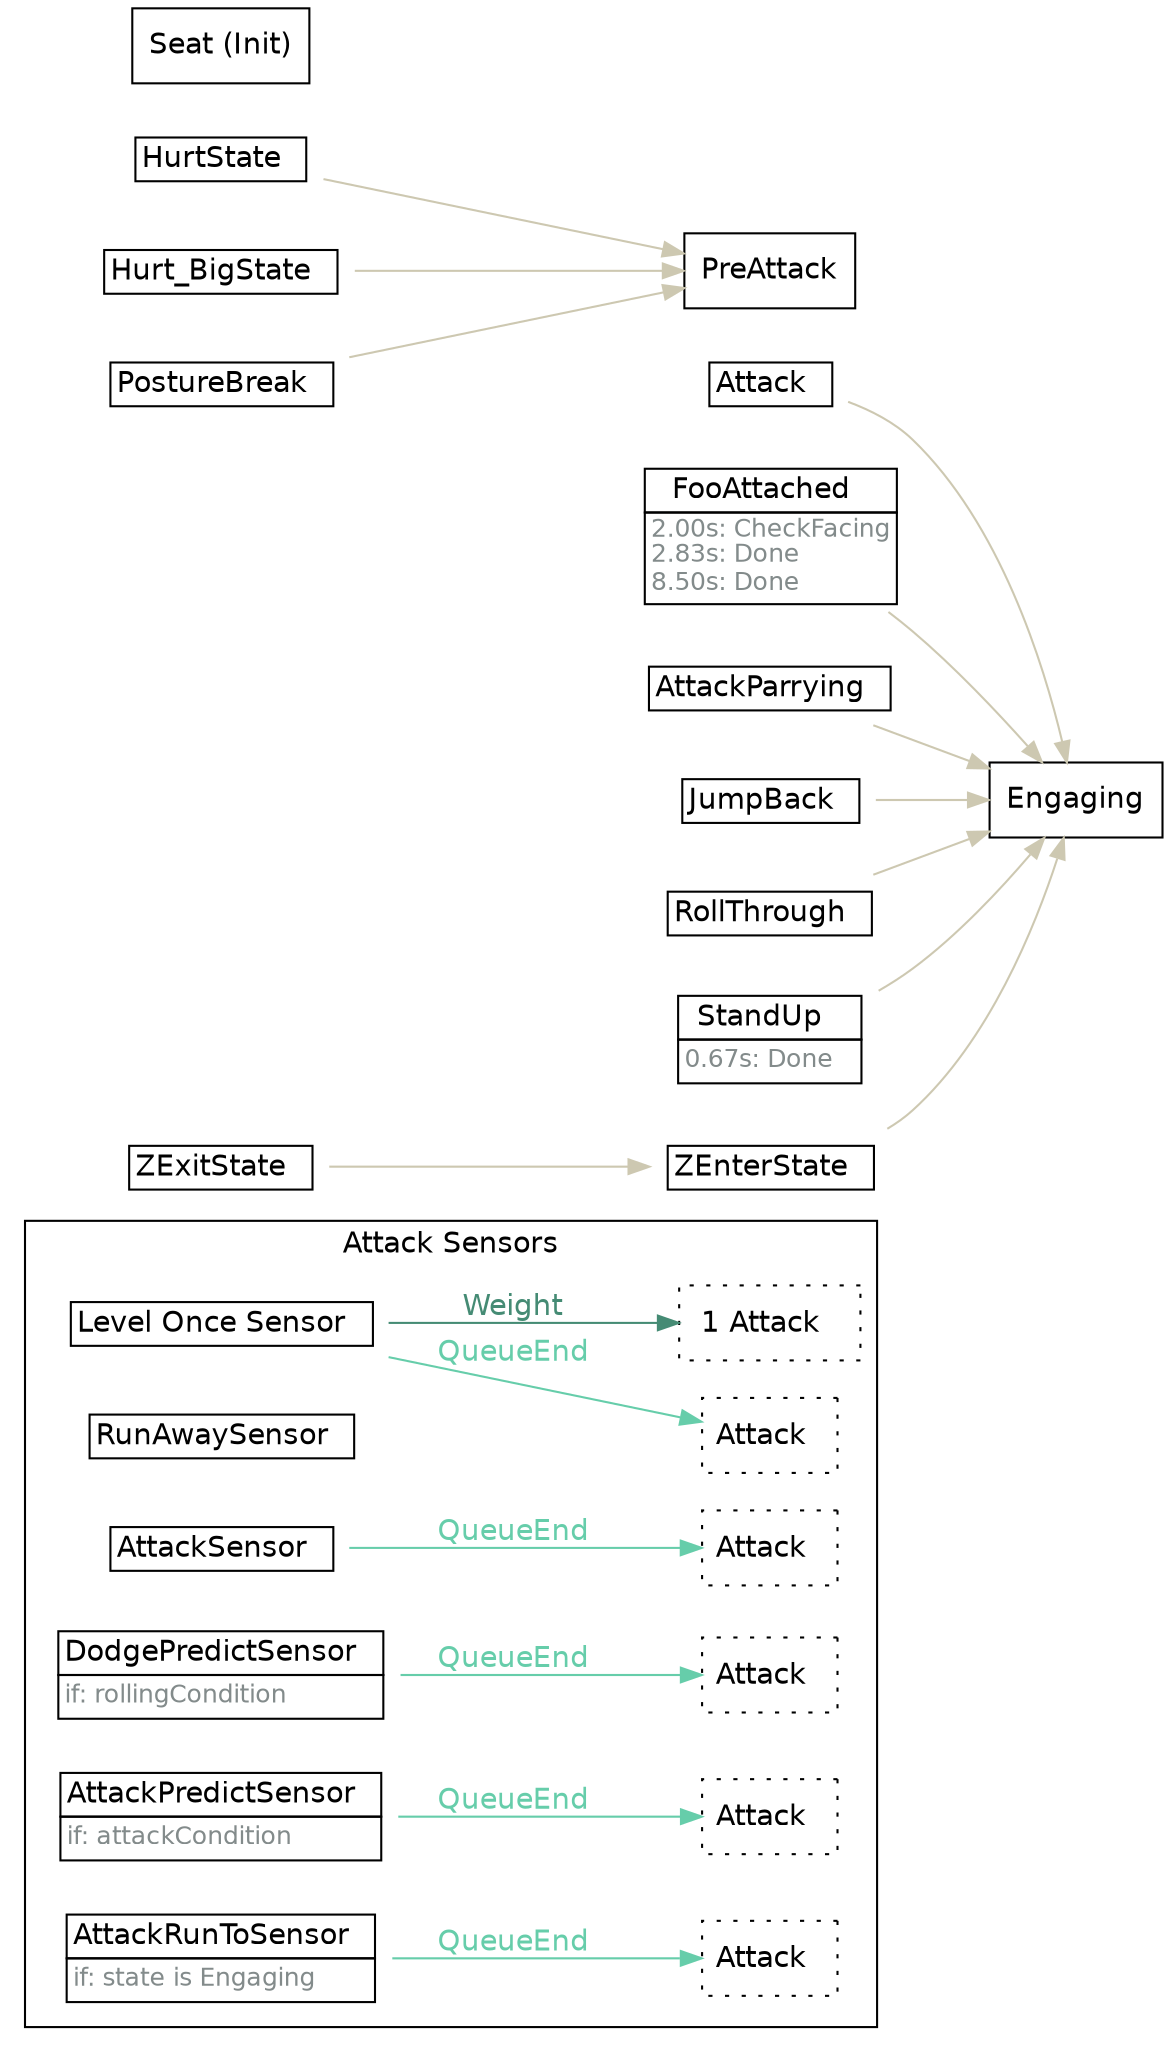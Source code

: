 strict digraph "Foo" {
	"rankdir"="LR";
	node ["shape"="box","fontname"="Helvetica"];
	edge ["fontname"="Helvetica"];
	subgraph "cluster_attacksensors" {
		"rank"="sink";
		"label"="Attack Sensors";
		"fontname"="Helvetica";
		"Level Once Sensor" ["shape"="plaintext","label"=<<TABLE border="0" cellspacing="0" cellborder="1" cellpadding="2"><TR><TD>Level Once Sensor  </TD></TR></TABLE>>]
		"Level Once Sensor_linked" ["shape"="box","style"="dotted","label"=<<TABLE border="0" cellspacing="0" cellborder="0" cellpadding="2"><TR><TD>Attack  </TD></TR></TABLE>>,"margin"="0.05"]
		"Level Once Sensor" -> "Level Once Sensor_linked"  ["label"="QueueEnd","color"="aquamarine3","fontcolor"="aquamarine3"]
		"Level Once Sensor_weight" ["shape"="box","style"="dotted","label"=<<TABLE border="0" cellspacing="0" cellborder="0" cellpadding="2"><TR><TD>1 Attack  </TD></TR></TABLE>>]
		"Level Once Sensor" -> "Level Once Sensor_weight"  ["label"="Weight","color"="aquamarine4","fontcolor"="aquamarine4"]
		"RunAwaySensor" ["shape"="plaintext","label"=<<TABLE border="0" cellspacing="0" cellborder="1" cellpadding="2"><TR><TD>RunAwaySensor  </TD></TR></TABLE>>]
		"AttackSensor" ["shape"="plaintext","label"=<<TABLE border="0" cellspacing="0" cellborder="1" cellpadding="2"><TR><TD>AttackSensor  </TD></TR></TABLE>>]
		"AttackSensor_linked" ["shape"="box","style"="dotted","label"=<<TABLE border="0" cellspacing="0" cellborder="0" cellpadding="2"><TR><TD>Attack  </TD></TR></TABLE>>,"margin"="0.05"]
		"AttackSensor" -> "AttackSensor_linked"  ["label"="QueueEnd","color"="aquamarine3","fontcolor"="aquamarine3"]
		"DodgePredictSensor" ["shape"="plaintext","label"=<<TABLE border="0" cellspacing="0" cellborder="1" cellpadding="2"><TR><TD>DodgePredictSensor  </TD></TR><TR><TD align="left" balign="left"><FONT point-size="12" color="azure4">if: rollingCondition</FONT>  </TD></TR></TABLE>>]
		"DodgePredictSensor_linked" ["shape"="box","style"="dotted","label"=<<TABLE border="0" cellspacing="0" cellborder="0" cellpadding="2"><TR><TD>Attack  </TD></TR></TABLE>>,"margin"="0.05"]
		"DodgePredictSensor" -> "DodgePredictSensor_linked"  ["label"="QueueEnd","color"="aquamarine3","fontcolor"="aquamarine3"]
		"AttackPredictSensor" ["shape"="plaintext","label"=<<TABLE border="0" cellspacing="0" cellborder="1" cellpadding="2"><TR><TD>AttackPredictSensor  </TD></TR><TR><TD align="left" balign="left"><FONT point-size="12" color="azure4">if: attackCondition</FONT>  </TD></TR></TABLE>>]
		"AttackPredictSensor_linked" ["shape"="box","style"="dotted","label"=<<TABLE border="0" cellspacing="0" cellborder="0" cellpadding="2"><TR><TD>Attack  </TD></TR></TABLE>>,"margin"="0.05"]
		"AttackPredictSensor" -> "AttackPredictSensor_linked"  ["label"="QueueEnd","color"="aquamarine3","fontcolor"="aquamarine3"]
		"AttackRunToSensor" ["shape"="plaintext","label"=<<TABLE border="0" cellspacing="0" cellborder="1" cellpadding="2"><TR><TD>AttackRunToSensor  </TD></TR><TR><TD align="left" balign="left"><FONT point-size="12" color="azure4">if: state is Engaging</FONT>  </TD></TR></TABLE>>]
		"AttackRunToSensor_linked" ["shape"="box","style"="dotted","label"=<<TABLE border="0" cellspacing="0" cellborder="0" cellpadding="2"><TR><TD>Attack  </TD></TR></TABLE>>,"margin"="0.05"]
		"AttackRunToSensor" -> "AttackRunToSensor_linked"  ["label"="QueueEnd","color"="aquamarine3","fontcolor"="aquamarine3"]
	}
	
	"Attack" -> "Engaging"  ["color"="cornsilk3","fontcolor"="cornsilk3"]
	"Attack" ["shape"="plaintext","label"=<<TABLE border="0" cellspacing="0" cellborder="1" cellpadding="2"><TR><TD>Attack  </TD></TR></TABLE>>]
	"FooAttached" -> "Engaging"  ["color"="cornsilk3","fontcolor"="cornsilk3"]
	"FooAttached" ["shape"="plaintext","label"=<<TABLE border="0" cellspacing="0" cellborder="1" cellpadding="2"><TR><TD>FooAttached  </TD></TR><TR><TD align="left" balign="left"><FONT point-size="12" color="azure4">2.00s: CheckFacing<br/>2.83s: Done<br/>8.50s: Done</FONT>  </TD></TR></TABLE>>]
	"AttackParrying" -> "Engaging"  ["color"="cornsilk3","fontcolor"="cornsilk3"]
	"AttackParrying" ["shape"="plaintext","label"=<<TABLE border="0" cellspacing="0" cellborder="1" cellpadding="2"><TR><TD>AttackParrying  </TD></TR></TABLE>>]
	"HurtState" -> "PreAttack"  ["color"="cornsilk3","fontcolor"="cornsilk3"]
	"HurtState" ["shape"="plaintext","label"=<<TABLE border="0" cellspacing="0" cellborder="1" cellpadding="2"><TR><TD>HurtState  </TD></TR></TABLE>>]
	"Hurt_BigState" -> "PreAttack"  ["color"="cornsilk3","fontcolor"="cornsilk3"]
	"Hurt_BigState" ["shape"="plaintext","label"=<<TABLE border="0" cellspacing="0" cellborder="1" cellpadding="2"><TR><TD>Hurt_BigState  </TD></TR></TABLE>>]
	"JumpBack" -> "Engaging"  ["color"="cornsilk3","fontcolor"="cornsilk3"]
	"JumpBack" ["shape"="plaintext","label"=<<TABLE border="0" cellspacing="0" cellborder="1" cellpadding="2"><TR><TD>JumpBack  </TD></TR></TABLE>>]
	"PostureBreak" -> "PreAttack"  ["color"="cornsilk3","fontcolor"="cornsilk3"]
	"PostureBreak" ["shape"="plaintext","label"=<<TABLE border="0" cellspacing="0" cellborder="1" cellpadding="2"><TR><TD>PostureBreak  </TD></TR></TABLE>>]
	"RollThrough" -> "Engaging"  ["color"="cornsilk3","fontcolor"="cornsilk3"]
	"RollThrough" ["shape"="plaintext","label"=<<TABLE border="0" cellspacing="0" cellborder="1" cellpadding="2"><TR><TD>RollThrough  </TD></TR></TABLE>>]
	"StandUp" -> "Engaging"  ["color"="cornsilk3","fontcolor"="cornsilk3"]
	"StandUp" ["shape"="plaintext","label"=<<TABLE border="0" cellspacing="0" cellborder="1" cellpadding="2"><TR><TD>StandUp  </TD></TR><TR><TD align="left" balign="left"><FONT point-size="12" color="azure4">0.67s: Done</FONT>  </TD></TR></TABLE>>]
	"ZEnterState" -> "Engaging"  ["color"="cornsilk3","fontcolor"="cornsilk3"]
	"ZEnterState" ["shape"="plaintext","label"=<<TABLE border="0" cellspacing="0" cellborder="1" cellpadding="2"><TR><TD>ZEnterState  </TD></TR></TABLE>>]
	"ZExitState" -> "ZEnterState"  ["color"="cornsilk3","fontcolor"="cornsilk3"]
	"ZExitState" ["shape"="plaintext","label"=<<TABLE border="0" cellspacing="0" cellborder="1" cellpadding="2"><TR><TD>ZExitState  </TD></TR></TABLE>>]
	"Seat" ["label"="Seat (Init)"]
}
